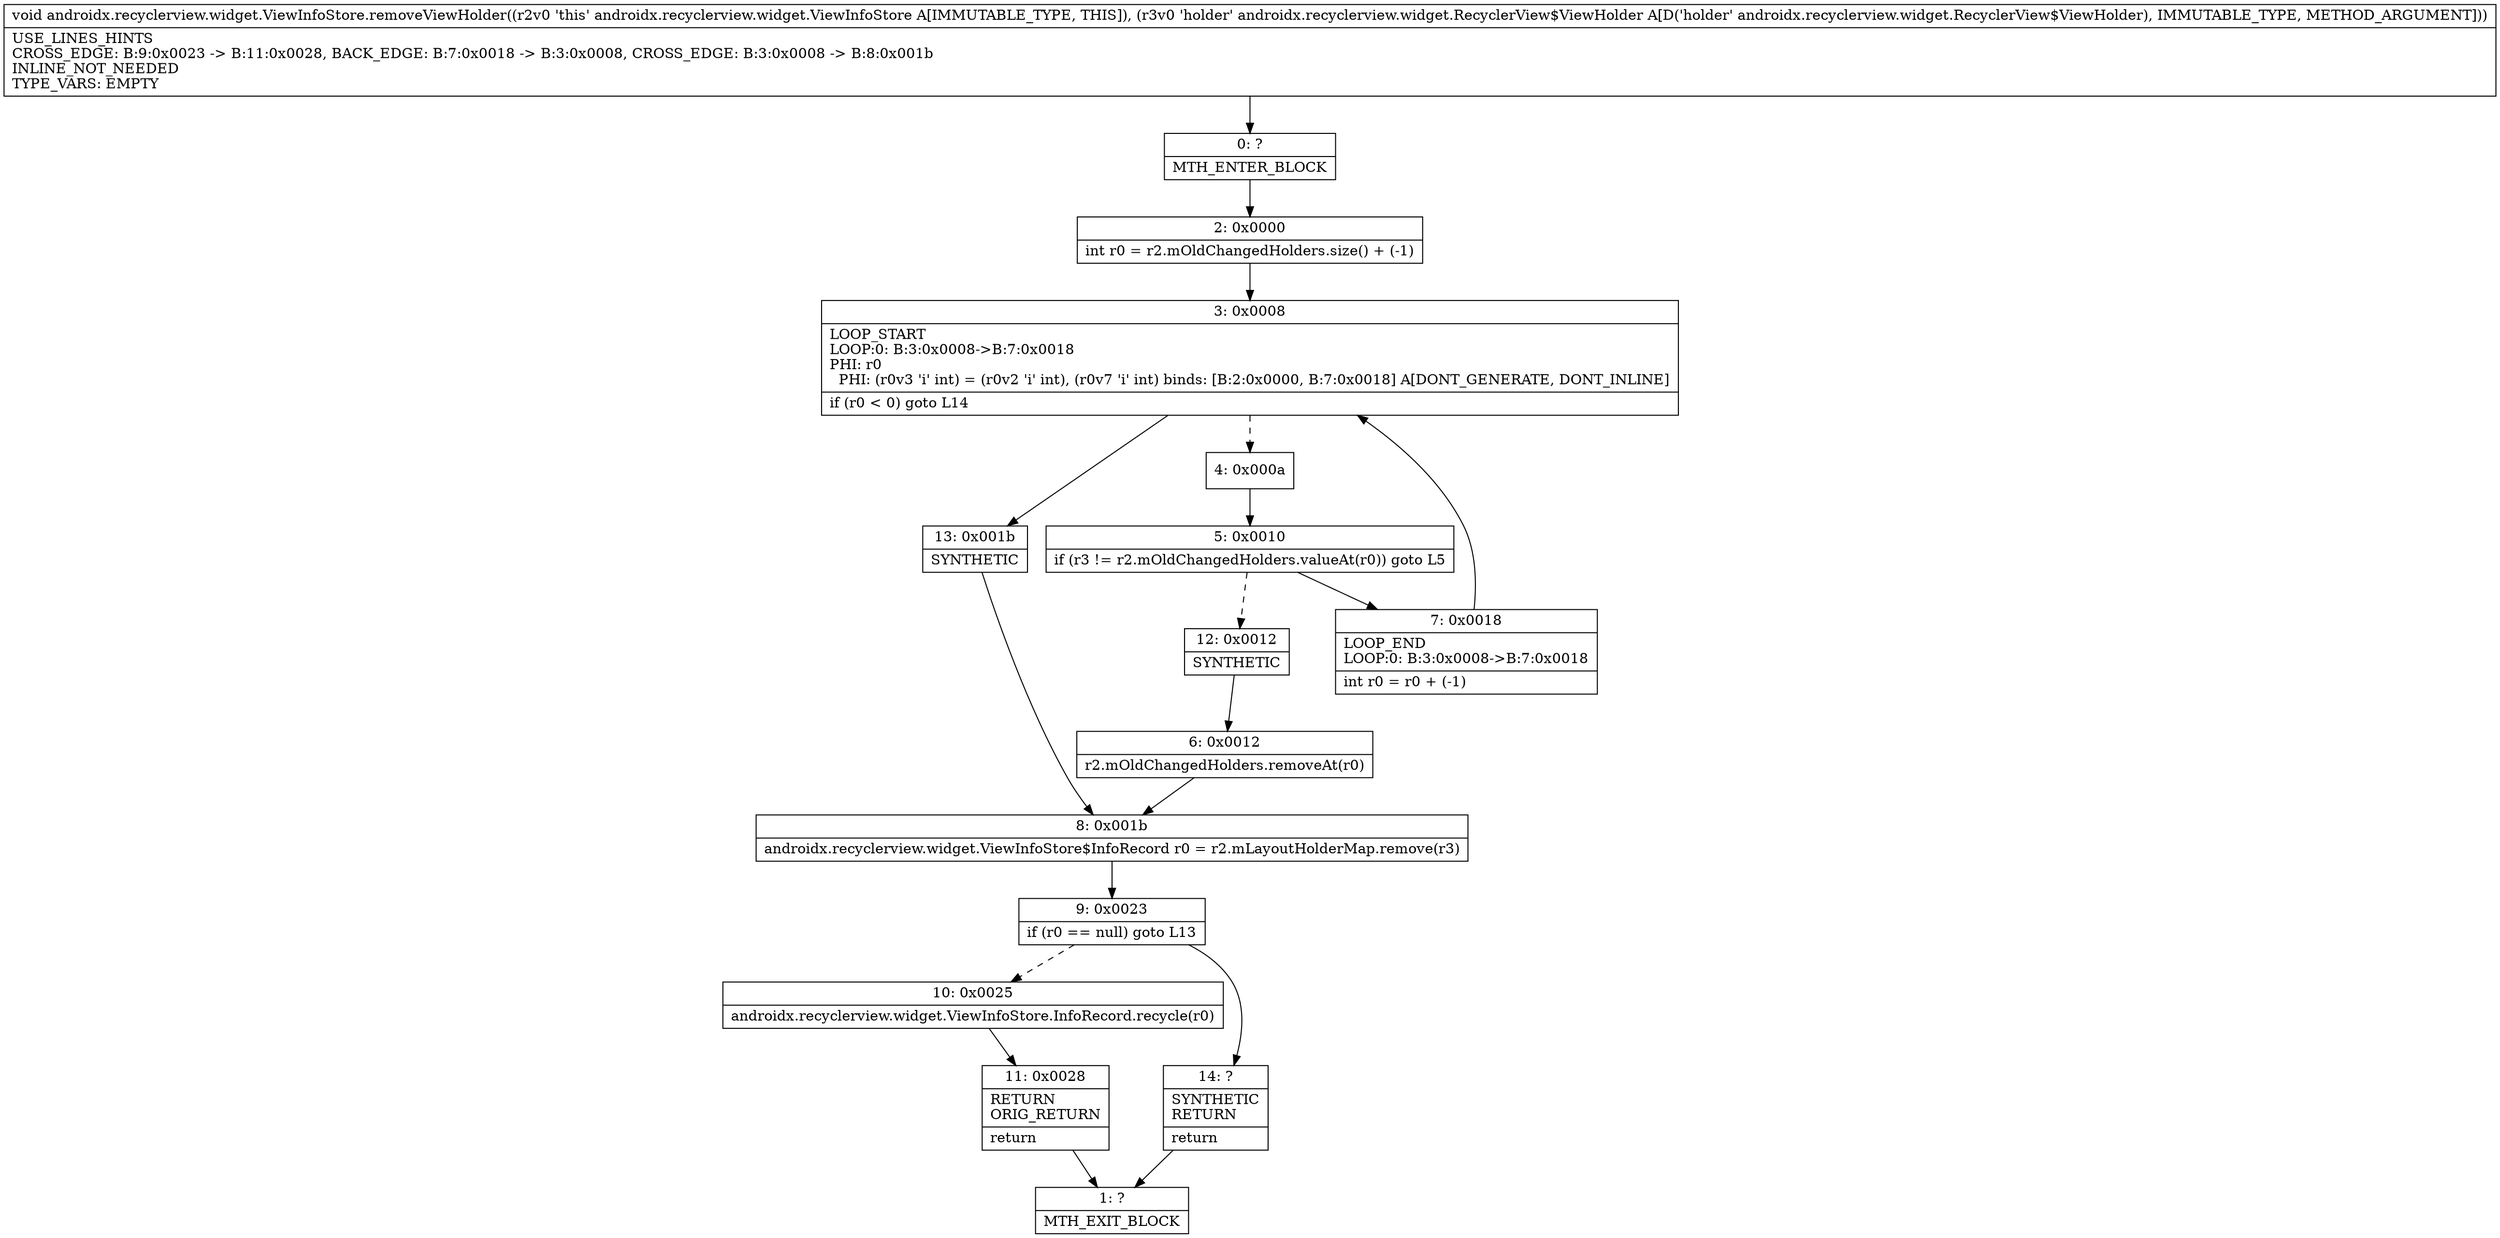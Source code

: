 digraph "CFG forandroidx.recyclerview.widget.ViewInfoStore.removeViewHolder(Landroidx\/recyclerview\/widget\/RecyclerView$ViewHolder;)V" {
Node_0 [shape=record,label="{0\:\ ?|MTH_ENTER_BLOCK\l}"];
Node_2 [shape=record,label="{2\:\ 0x0000|int r0 = r2.mOldChangedHolders.size() + (\-1)\l}"];
Node_3 [shape=record,label="{3\:\ 0x0008|LOOP_START\lLOOP:0: B:3:0x0008\-\>B:7:0x0018\lPHI: r0 \l  PHI: (r0v3 'i' int) = (r0v2 'i' int), (r0v7 'i' int) binds: [B:2:0x0000, B:7:0x0018] A[DONT_GENERATE, DONT_INLINE]\l|if (r0 \< 0) goto L14\l}"];
Node_4 [shape=record,label="{4\:\ 0x000a}"];
Node_5 [shape=record,label="{5\:\ 0x0010|if (r3 != r2.mOldChangedHolders.valueAt(r0)) goto L5\l}"];
Node_7 [shape=record,label="{7\:\ 0x0018|LOOP_END\lLOOP:0: B:3:0x0008\-\>B:7:0x0018\l|int r0 = r0 + (\-1)\l}"];
Node_12 [shape=record,label="{12\:\ 0x0012|SYNTHETIC\l}"];
Node_6 [shape=record,label="{6\:\ 0x0012|r2.mOldChangedHolders.removeAt(r0)\l}"];
Node_8 [shape=record,label="{8\:\ 0x001b|androidx.recyclerview.widget.ViewInfoStore$InfoRecord r0 = r2.mLayoutHolderMap.remove(r3)\l}"];
Node_9 [shape=record,label="{9\:\ 0x0023|if (r0 == null) goto L13\l}"];
Node_10 [shape=record,label="{10\:\ 0x0025|androidx.recyclerview.widget.ViewInfoStore.InfoRecord.recycle(r0)\l}"];
Node_11 [shape=record,label="{11\:\ 0x0028|RETURN\lORIG_RETURN\l|return\l}"];
Node_1 [shape=record,label="{1\:\ ?|MTH_EXIT_BLOCK\l}"];
Node_14 [shape=record,label="{14\:\ ?|SYNTHETIC\lRETURN\l|return\l}"];
Node_13 [shape=record,label="{13\:\ 0x001b|SYNTHETIC\l}"];
MethodNode[shape=record,label="{void androidx.recyclerview.widget.ViewInfoStore.removeViewHolder((r2v0 'this' androidx.recyclerview.widget.ViewInfoStore A[IMMUTABLE_TYPE, THIS]), (r3v0 'holder' androidx.recyclerview.widget.RecyclerView$ViewHolder A[D('holder' androidx.recyclerview.widget.RecyclerView$ViewHolder), IMMUTABLE_TYPE, METHOD_ARGUMENT]))  | USE_LINES_HINTS\lCROSS_EDGE: B:9:0x0023 \-\> B:11:0x0028, BACK_EDGE: B:7:0x0018 \-\> B:3:0x0008, CROSS_EDGE: B:3:0x0008 \-\> B:8:0x001b\lINLINE_NOT_NEEDED\lTYPE_VARS: EMPTY\l}"];
MethodNode -> Node_0;Node_0 -> Node_2;
Node_2 -> Node_3;
Node_3 -> Node_4[style=dashed];
Node_3 -> Node_13;
Node_4 -> Node_5;
Node_5 -> Node_7;
Node_5 -> Node_12[style=dashed];
Node_7 -> Node_3;
Node_12 -> Node_6;
Node_6 -> Node_8;
Node_8 -> Node_9;
Node_9 -> Node_10[style=dashed];
Node_9 -> Node_14;
Node_10 -> Node_11;
Node_11 -> Node_1;
Node_14 -> Node_1;
Node_13 -> Node_8;
}

